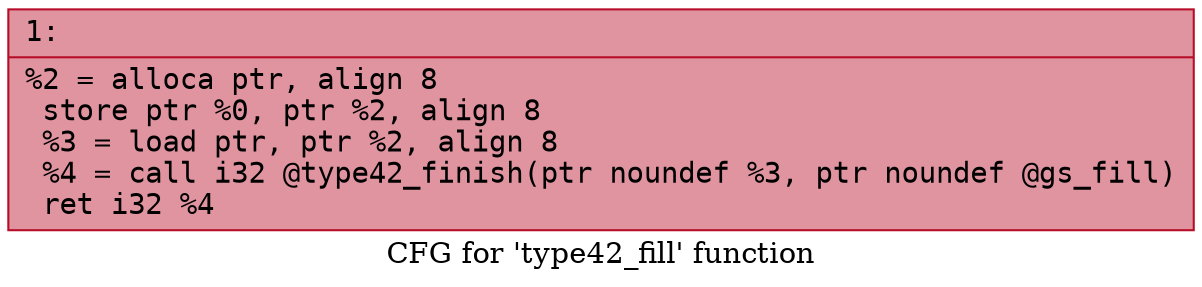 digraph "CFG for 'type42_fill' function" {
	label="CFG for 'type42_fill' function";

	Node0x60000362ea30 [shape=record,color="#b70d28ff", style=filled, fillcolor="#b70d2870" fontname="Courier",label="{1:\l|  %2 = alloca ptr, align 8\l  store ptr %0, ptr %2, align 8\l  %3 = load ptr, ptr %2, align 8\l  %4 = call i32 @type42_finish(ptr noundef %3, ptr noundef @gs_fill)\l  ret i32 %4\l}"];
}
